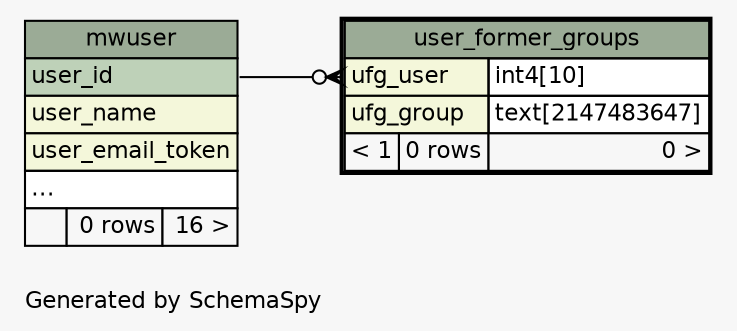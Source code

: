 // dot 2.38.0 on Linux 3.14.35-28.38.amzn1.x86_64
// SchemaSpy rev Unknown
digraph "oneDegreeRelationshipsDiagram" {
  graph [
    rankdir="RL"
    bgcolor="#f7f7f7"
    label="\nGenerated by SchemaSpy"
    labeljust="l"
    nodesep="0.18"
    ranksep="0.46"
    fontname="Helvetica"
    fontsize="11"
  ];
  node [
    fontname="Helvetica"
    fontsize="11"
    shape="plaintext"
  ];
  edge [
    arrowsize="0.8"
  ];
  "user_former_groups":"ufg_user":w -> "mwuser":"user_id":e [arrowhead=none dir=back arrowtail=crowodot];
  "mwuser" [
    label=<
    <TABLE BORDER="0" CELLBORDER="1" CELLSPACING="0" BGCOLOR="#ffffff">
      <TR><TD COLSPAN="3" BGCOLOR="#9bab96" ALIGN="CENTER">mwuser</TD></TR>
      <TR><TD PORT="user_id" COLSPAN="3" BGCOLOR="#bed1b8" ALIGN="LEFT">user_id</TD></TR>
      <TR><TD PORT="user_name" COLSPAN="3" BGCOLOR="#f4f7da" ALIGN="LEFT">user_name</TD></TR>
      <TR><TD PORT="user_email_token" COLSPAN="3" BGCOLOR="#f4f7da" ALIGN="LEFT">user_email_token</TD></TR>
      <TR><TD PORT="elipses" COLSPAN="3" ALIGN="LEFT">...</TD></TR>
      <TR><TD ALIGN="LEFT" BGCOLOR="#f7f7f7">  </TD><TD ALIGN="RIGHT" BGCOLOR="#f7f7f7">0 rows</TD><TD ALIGN="RIGHT" BGCOLOR="#f7f7f7">16 &gt;</TD></TR>
    </TABLE>>
    URL="mwuser.html"
    tooltip="mwuser"
  ];
  "user_former_groups" [
    label=<
    <TABLE BORDER="2" CELLBORDER="1" CELLSPACING="0" BGCOLOR="#ffffff">
      <TR><TD COLSPAN="3" BGCOLOR="#9bab96" ALIGN="CENTER">user_former_groups</TD></TR>
      <TR><TD PORT="ufg_user" COLSPAN="2" BGCOLOR="#f4f7da" ALIGN="LEFT">ufg_user</TD><TD PORT="ufg_user.type" ALIGN="LEFT">int4[10]</TD></TR>
      <TR><TD PORT="ufg_group" COLSPAN="2" BGCOLOR="#f4f7da" ALIGN="LEFT">ufg_group</TD><TD PORT="ufg_group.type" ALIGN="LEFT">text[2147483647]</TD></TR>
      <TR><TD ALIGN="LEFT" BGCOLOR="#f7f7f7">&lt; 1</TD><TD ALIGN="RIGHT" BGCOLOR="#f7f7f7">0 rows</TD><TD ALIGN="RIGHT" BGCOLOR="#f7f7f7">0 &gt;</TD></TR>
    </TABLE>>
    URL="user_former_groups.html"
    tooltip="user_former_groups"
  ];
}
